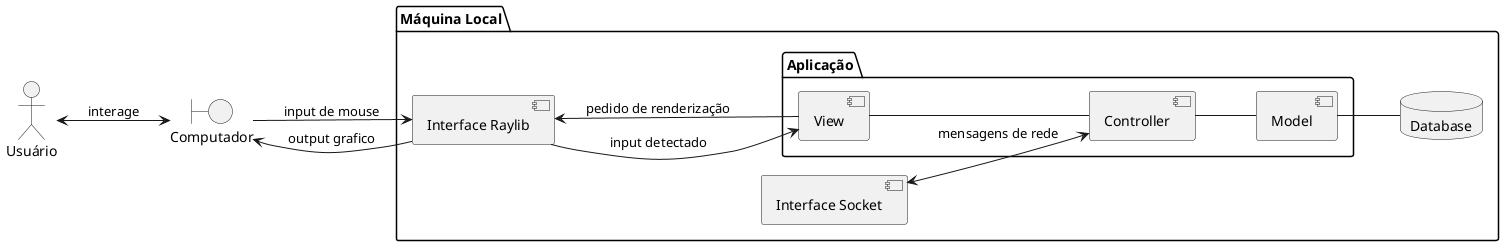 @startuml
left to right direction

actor "Usuário" as user
boundary "Computador" as pc
package "Máquina Local" as maquina {
    package "Aplicação" as app {
        [View] as view
        [Controller] as controller
        [Model] as model
    }
    database "Database" as db
    [Interface Raylib] as ray
    [Interface Socket] as net
}

user <--> pc : interage
pc --> ray : input de mouse
pc <-- ray : output grafico
ray --> view : input detectado
ray <-- view : pedido de renderização
net <--> controller : mensagens de rede
view -- controller
controller -- model
model -- db

@enduml